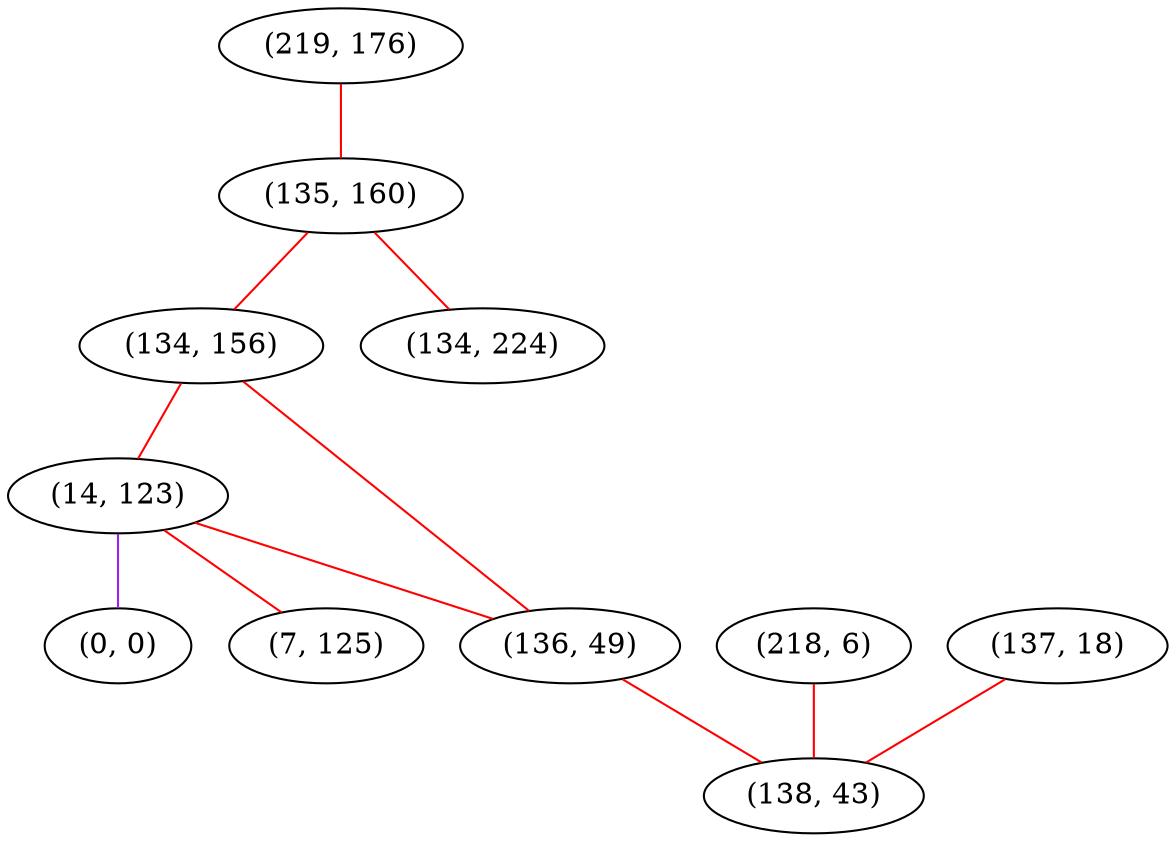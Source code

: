 graph "" {
"(219, 176)";
"(218, 6)";
"(135, 160)";
"(134, 156)";
"(134, 224)";
"(14, 123)";
"(137, 18)";
"(0, 0)";
"(136, 49)";
"(138, 43)";
"(7, 125)";
"(219, 176)" -- "(135, 160)"  [color=red, key=0, weight=1];
"(218, 6)" -- "(138, 43)"  [color=red, key=0, weight=1];
"(135, 160)" -- "(134, 156)"  [color=red, key=0, weight=1];
"(135, 160)" -- "(134, 224)"  [color=red, key=0, weight=1];
"(134, 156)" -- "(14, 123)"  [color=red, key=0, weight=1];
"(134, 156)" -- "(136, 49)"  [color=red, key=0, weight=1];
"(14, 123)" -- "(136, 49)"  [color=red, key=0, weight=1];
"(14, 123)" -- "(7, 125)"  [color=red, key=0, weight=1];
"(14, 123)" -- "(0, 0)"  [color=purple, key=0, weight=4];
"(137, 18)" -- "(138, 43)"  [color=red, key=0, weight=1];
"(136, 49)" -- "(138, 43)"  [color=red, key=0, weight=1];
}

